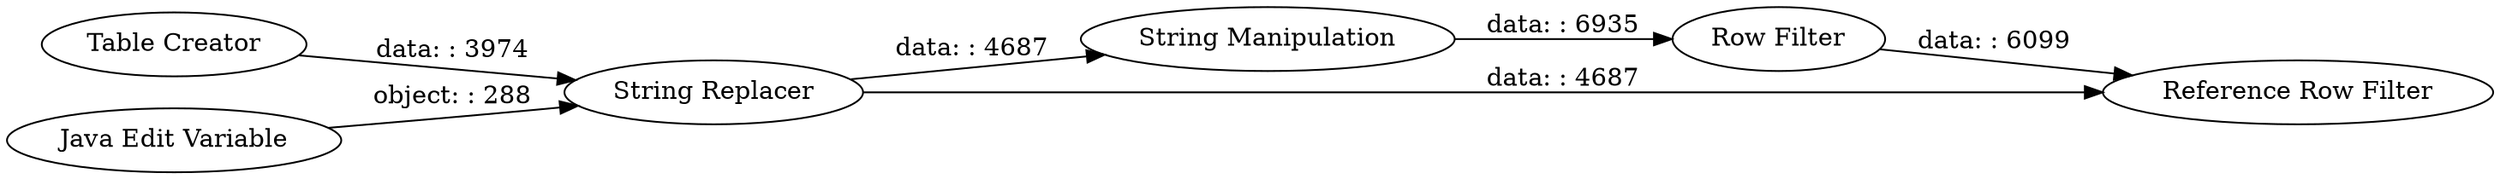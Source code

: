 digraph {
	"-1901997712038323566_6" [label="Row Filter"]
	"-2676872250356945361_2" [label="String Replacer"]
	"-2676872250356945361_1" [label="Table Creator"]
	"-1901997712038323566_7" [label="String Manipulation"]
	"-2676872250356945361_3" [label="Java Edit Variable"]
	"-1901997712038323566_8" [label="Reference Row Filter"]
	"-2676872250356945361_1" -> "-2676872250356945361_2" [label="data: : 3974"]
	"-1901997712038323566_7" -> "-1901997712038323566_6" [label="data: : 6935"]
	"-2676872250356945361_3" -> "-2676872250356945361_2" [label="object: : 288"]
	"-2676872250356945361_2" -> "-1901997712038323566_7" [label="data: : 4687"]
	"-1901997712038323566_6" -> "-1901997712038323566_8" [label="data: : 6099"]
	"-2676872250356945361_2" -> "-1901997712038323566_8" [label="data: : 4687"]
	rankdir=LR
}
